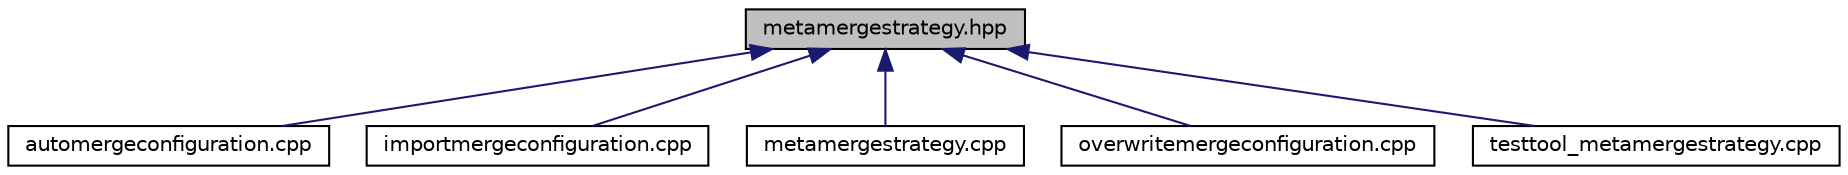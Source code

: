 digraph "metamergestrategy.hpp"
{
  edge [fontname="Helvetica",fontsize="10",labelfontname="Helvetica",labelfontsize="10"];
  node [fontname="Helvetica",fontsize="10",shape=record];
  Node26 [label="metamergestrategy.hpp",height=0.2,width=0.4,color="black", fillcolor="grey75", style="filled", fontcolor="black"];
  Node26 -> Node27 [dir="back",color="midnightblue",fontsize="10",style="solid",fontname="Helvetica"];
  Node27 [label="automergeconfiguration.cpp",height=0.2,width=0.4,color="black", fillcolor="white", style="filled",URL="$automergeconfiguration_8cpp.html"];
  Node26 -> Node28 [dir="back",color="midnightblue",fontsize="10",style="solid",fontname="Helvetica"];
  Node28 [label="importmergeconfiguration.cpp",height=0.2,width=0.4,color="black", fillcolor="white", style="filled",URL="$importmergeconfiguration_8cpp.html"];
  Node26 -> Node29 [dir="back",color="midnightblue",fontsize="10",style="solid",fontname="Helvetica"];
  Node29 [label="metamergestrategy.cpp",height=0.2,width=0.4,color="black", fillcolor="white", style="filled",URL="$metamergestrategy_8cpp.html",tooltip="Implementation of MetaMergeStrategy. "];
  Node26 -> Node30 [dir="back",color="midnightblue",fontsize="10",style="solid",fontname="Helvetica"];
  Node30 [label="overwritemergeconfiguration.cpp",height=0.2,width=0.4,color="black", fillcolor="white", style="filled",URL="$overwritemergeconfiguration_8cpp.html"];
  Node26 -> Node31 [dir="back",color="midnightblue",fontsize="10",style="solid",fontname="Helvetica"];
  Node31 [label="testtool_metamergestrategy.cpp",height=0.2,width=0.4,color="black", fillcolor="white", style="filled",URL="$testtool__metamergestrategy_8cpp.html",tooltip="Tests for the MetaMergeStrategy. "];
}

